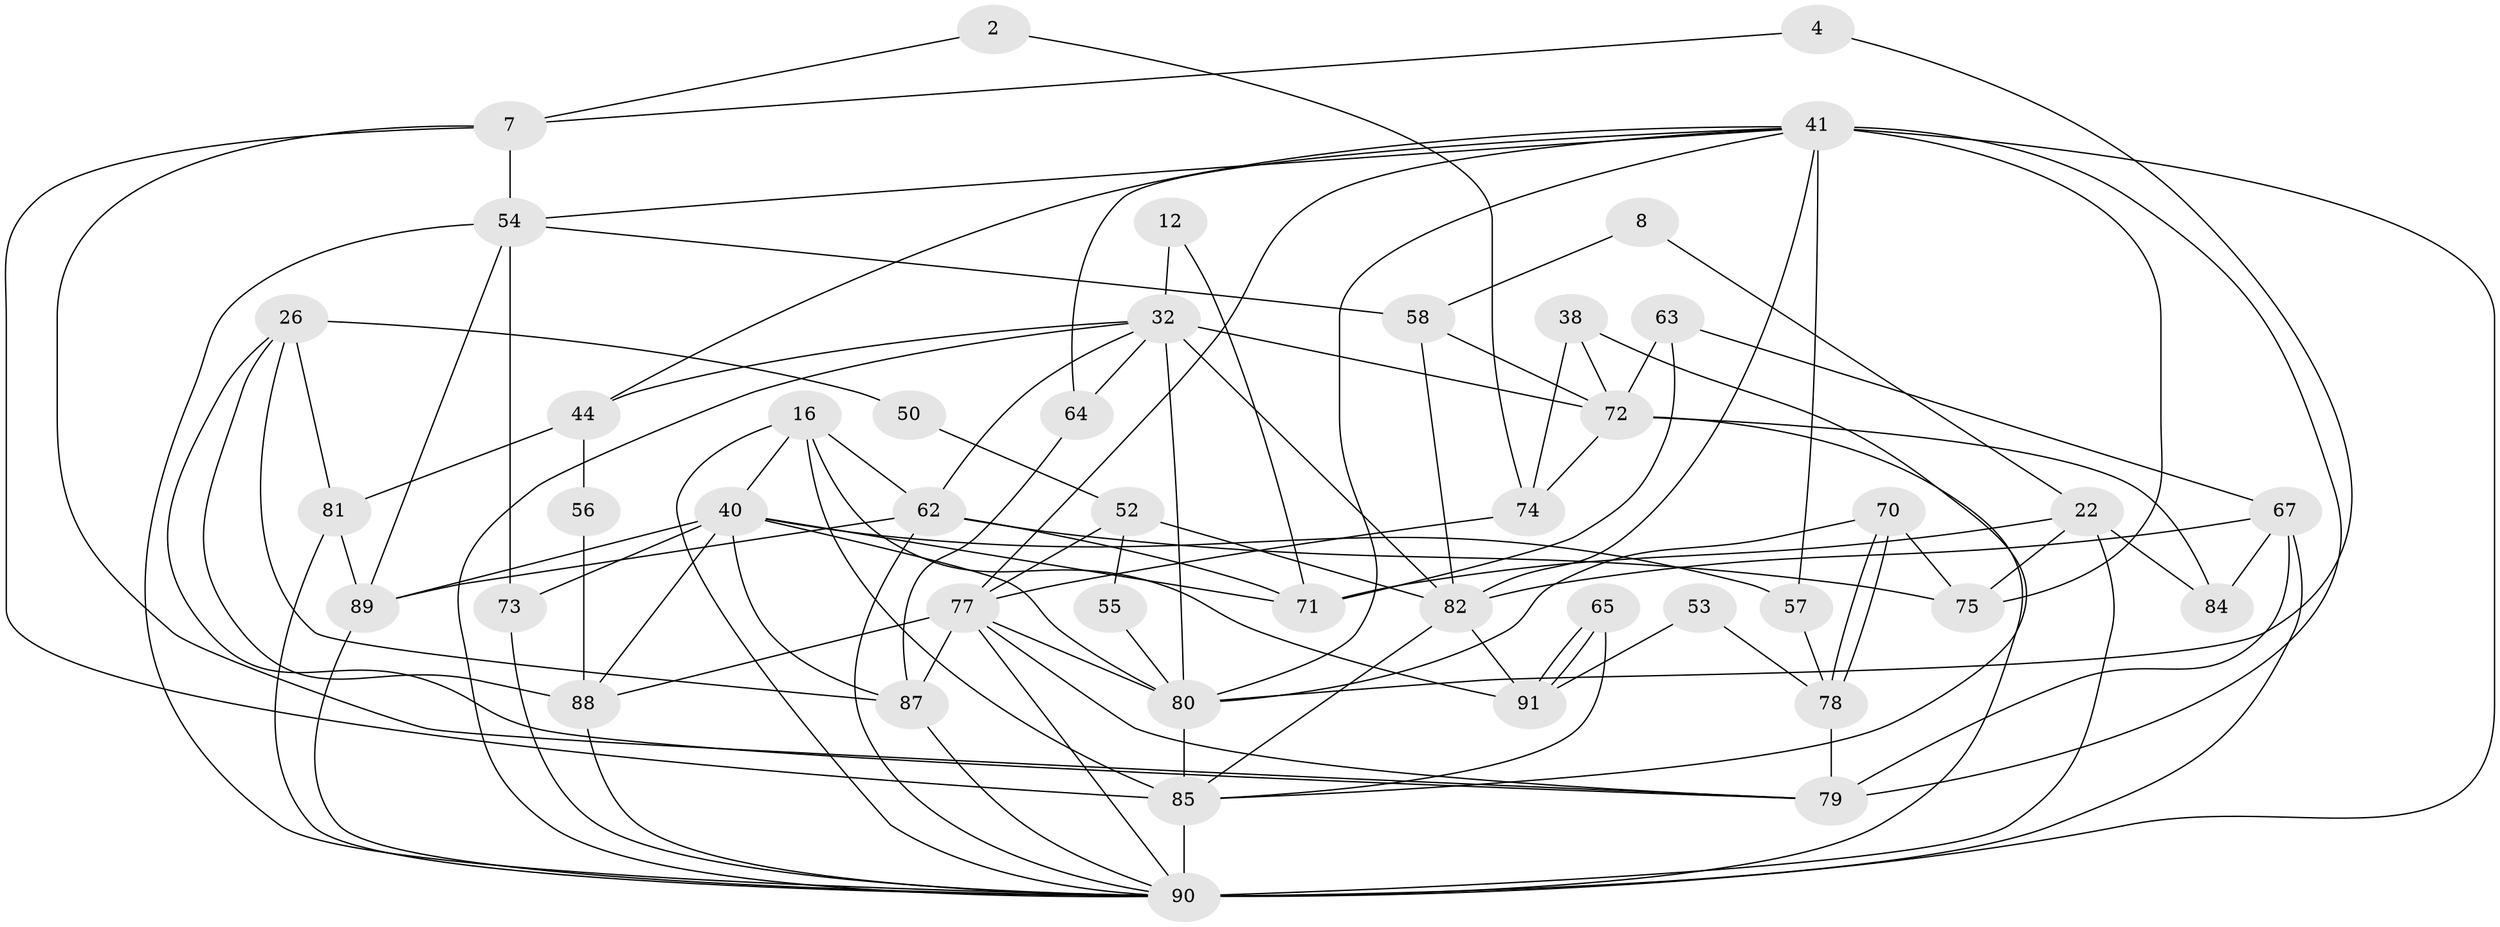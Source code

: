 // original degree distribution, {3: 0.23076923076923078, 2: 0.16483516483516483, 4: 0.2967032967032967, 7: 0.04395604395604396, 5: 0.0989010989010989, 6: 0.16483516483516483}
// Generated by graph-tools (version 1.1) at 2025/49/03/09/25 04:49:17]
// undirected, 45 vertices, 108 edges
graph export_dot {
graph [start="1"]
  node [color=gray90,style=filled];
  2;
  4;
  7;
  8;
  12;
  16;
  22 [super="+21"];
  26;
  32 [super="+20+18"];
  38 [super="+6"];
  40 [super="+34"];
  41 [super="+14+17"];
  44;
  50;
  52;
  53;
  54 [super="+46"];
  55;
  56;
  57;
  58;
  62 [super="+11"];
  63;
  64 [super="+49"];
  65;
  67 [super="+25"];
  70;
  71;
  72 [super="+15+66"];
  73 [super="+61"];
  74;
  75 [super="+43"];
  77 [super="+33+37"];
  78;
  79 [super="+9+59"];
  80 [super="+3+76+45"];
  81 [super="+51"];
  82 [super="+29+36"];
  84 [super="+69"];
  85 [super="+28"];
  87 [super="+86"];
  88 [super="+5"];
  89 [super="+35+10"];
  90 [super="+47+68+60+30+83"];
  91;
  2 -- 74;
  2 -- 7;
  4 -- 7;
  4 -- 80;
  7 -- 54 [weight=2];
  7 -- 85 [weight=2];
  7 -- 79;
  8 -- 58;
  8 -- 22;
  12 -- 32;
  12 -- 71;
  16 -- 40 [weight=2];
  16 -- 62 [weight=2];
  16 -- 85;
  16 -- 91;
  16 -- 90;
  22 -- 71;
  22 -- 75;
  22 -- 90 [weight=4];
  22 -- 84;
  26 -- 88;
  26 -- 50;
  26 -- 81 [weight=2];
  26 -- 79;
  26 -- 87;
  32 -- 80 [weight=2];
  32 -- 64 [weight=2];
  32 -- 72 [weight=2];
  32 -- 44;
  32 -- 62;
  32 -- 90;
  32 -- 82;
  38 -- 74 [weight=2];
  38 -- 72 [weight=2];
  38 -- 85;
  40 -- 71;
  40 -- 73;
  40 -- 89;
  40 -- 57;
  40 -- 87;
  40 -- 88;
  40 -- 80;
  41 -- 44;
  41 -- 80;
  41 -- 64;
  41 -- 57;
  41 -- 54;
  41 -- 75 [weight=2];
  41 -- 77;
  41 -- 79;
  41 -- 90 [weight=2];
  41 -- 82;
  44 -- 56;
  44 -- 81;
  50 -- 52;
  52 -- 82;
  52 -- 55;
  52 -- 77 [weight=3];
  53 -- 78;
  53 -- 91;
  54 -- 89;
  54 -- 58 [weight=2];
  54 -- 90;
  54 -- 73;
  55 -- 80;
  56 -- 88;
  57 -- 78;
  58 -- 72 [weight=2];
  58 -- 82;
  62 -- 71 [weight=2];
  62 -- 75;
  62 -- 89;
  62 -- 90;
  63 -- 67;
  63 -- 71;
  63 -- 72;
  64 -- 87 [weight=2];
  65 -- 91;
  65 -- 91;
  65 -- 85;
  67 -- 82;
  67 -- 84;
  67 -- 79 [weight=2];
  67 -- 90;
  70 -- 78;
  70 -- 78;
  70 -- 80;
  70 -- 75;
  72 -- 84;
  72 -- 74;
  72 -- 90 [weight=2];
  73 -- 90;
  74 -- 77 [weight=2];
  77 -- 88;
  77 -- 80;
  77 -- 87 [weight=2];
  77 -- 79;
  77 -- 90;
  78 -- 79;
  80 -- 85 [weight=2];
  81 -- 89;
  81 -- 90;
  82 -- 91;
  82 -- 85;
  85 -- 90 [weight=2];
  87 -- 90;
  88 -- 90;
  89 -- 90;
}
